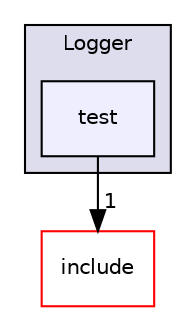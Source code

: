 digraph "/home/travis/build/AliceO2Group/AliceO2/Framework/Logger/test" {
  bgcolor=transparent;
  compound=true
  node [ fontsize="10", fontname="Helvetica"];
  edge [ labelfontsize="10", labelfontname="Helvetica"];
  subgraph clusterdir_ab5a80d4bd40f73f0851d5ff6a022779 {
    graph [ bgcolor="#ddddee", pencolor="black", label="Logger" fontname="Helvetica", fontsize="10", URL="dir_ab5a80d4bd40f73f0851d5ff6a022779.html"]
  dir_79b18bc853f4ee6191bab318d942fc71 [shape=box, label="test", style="filled", fillcolor="#eeeeff", pencolor="black", URL="dir_79b18bc853f4ee6191bab318d942fc71.html"];
  }
  dir_fa3accf3f52f2cda702940a24cc43276 [shape=box label="include" color="red" URL="dir_fa3accf3f52f2cda702940a24cc43276.html"];
  dir_79b18bc853f4ee6191bab318d942fc71->dir_fa3accf3f52f2cda702940a24cc43276 [headlabel="1", labeldistance=1.5 headhref="dir_000731_000729.html"];
}
